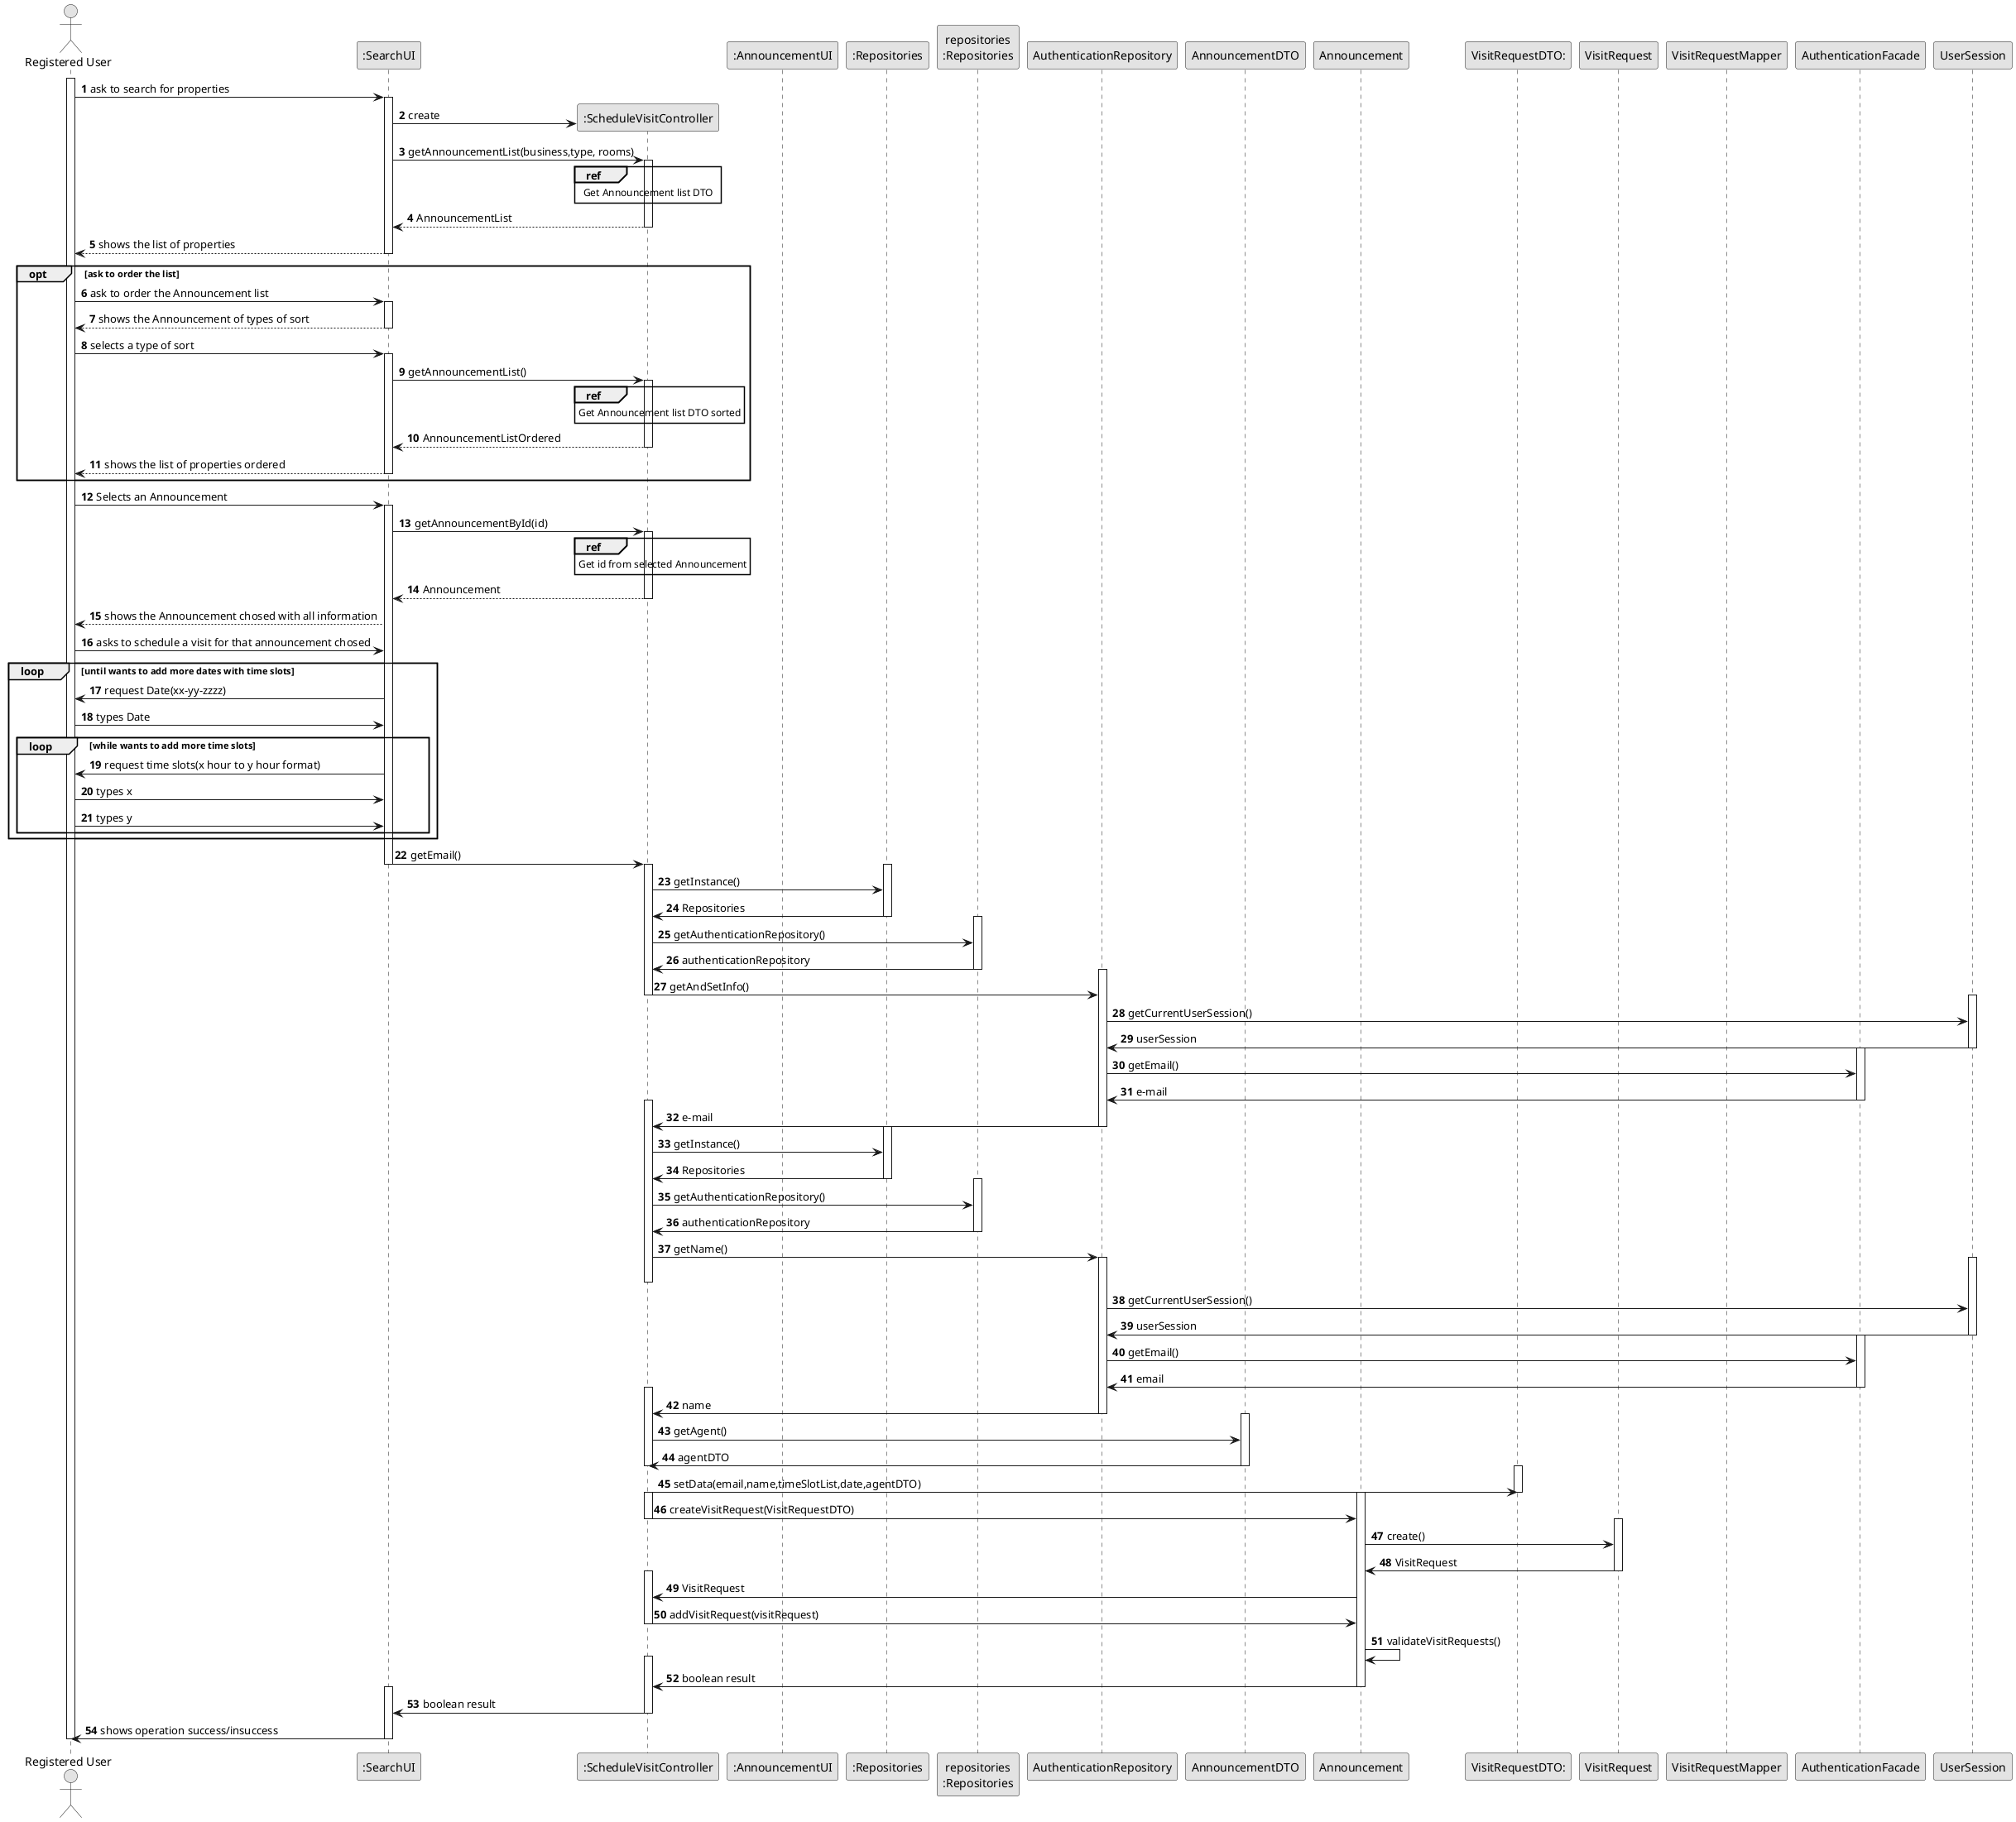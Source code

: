 @startuml
skinparam monochrome true
skinparam packageStyle rectangle
skinparam shadowing false

autonumber

'hide footbox
actor "Registered User" as user
participant ":SearchUI" as UI
participant ":ScheduleVisitController" as CTRL
participant ":AnnouncementUI"
participant ":Repositories" as RepositorySingleton
participant "repositories\n:Repositories" as PLAT
participant "AuthenticationRepository" as repo1
participant "AnnouncementDTO" as dto2
participant "Announcement" as announcement

participant "VisitRequestDTO:" as dto
participant "VisitRequest" as visitRequest
/'participant "AgentDTO" as agentDTO
participant "AgentMapper" as agentMapper'/
participant "VisitRequestMapper" as mapper
participant "AuthenticationFacade" as facade
participant "UserSession" as userS


activate user
        user -> UI : ask to search for properties
            activate UI


                UI -> CTRL**:create

                    UI -> CTRL : getAnnouncementList(business,type, rooms)
                    activate CTRL
                        ref over CTRL
                            Get Announcement list DTO
                        end



                    CTRL --> UI : AnnouncementList
                    deactivate CTRL

            UI --> user: shows the list of properties
            deactivate UI

            opt ask to order the list
                user -> UI : ask to order the Announcement list
                activate UI

                        UI-->user: shows the Announcement of types of sort
                        deactivate
                        user->UI:selects a type of sort
                        activate UI

                        UI -> CTRL: getAnnouncementList()
                        activate CTRL

                        ref over CTRL
                            Get Announcement list DTO sorted
                        end

                        CTRL-->UI:AnnouncementListOrdered
                        deactivate CTRL

                UI --> user: shows the list of properties ordered
                deactivate UI
            end

            user -> UI : Selects an Announcement
            activate UI


                UI-> CTRL: getAnnouncementById(id)
                    activate CTRL

                        ref over CTRL
                            Get id from selected Announcement
                        end

                CTRL--> UI :Announcement
               deactivate
            UI --> user: shows the Announcement chosed with all information


            user -> UI : asks to schedule a visit for that announcement chosed
            loop until wants to add more dates with time slots
            UI -> user : request Date(xx-yy-zzzz)
            user-> UI : types Date
            loop while wants to add more time slots
                UI-> user : request time slots(x hour to y hour format)
                user -> UI : types x
                user -> UI : types y
                end
            end
            activate CTRL
                UI->CTRL : getEmail()
        deactivate UI
activate CTRL
                activate RepositorySingleton
                CTRL -> RepositorySingleton : getInstance()

                RepositorySingleton -> CTRL : Repositories
                deactivate RepositorySingleton
                activate PLAT
                CTRL -> PLAT : getAuthenticationRepository()
                PLAT -> CTRL : authenticationRepository
                deactivate PLAT
                activate repo1

                CTRL -> repo1 : getAndSetInfo()
            deactivate CTRL
            activate userS

               repo1 -> userS : getCurrentUserSession()
                userS -> repo1 : userSession
                deactivate userS
                activate facade
                repo1 -> facade : getEmail()
                facade -> repo1 : e-mail
                deactivate facade
                activate CTRL
                    repo1 -> CTRL : e-mail
                    deactivate repo1

                   activate RepositorySingleton
                   CTRL -> RepositorySingleton : getInstance()
                    RepositorySingleton -> CTRL : Repositories
                     deactivate RepositorySingleton
                     activate PLAT
                      CTRL -> PLAT : getAuthenticationRepository()
                                   PLAT -> CTRL : authenticationRepository
                   deactivate PLAT

                   CTRL -> repo1 : getName()
                activate repo1
                deactivate CTRL
                    activate userS
                    repo1 -> userS : getCurrentUserSession()
                    userS -> repo1 : userSession
                    deactivate userS
                    activate facade
                    repo1 -> facade : getEmail()
                    facade -> repo1 : email
                    deactivate facade
                    activate CTRL
                        repo1 -> CTRL : name
                    deactivate repo1

                        activate dto2
                        CTRL -> dto2 : getAgent()
                        dto2 -> CTRL : agentDTO
                        deactivate dto2

                        activate dto
                         deactivate CTRL
                            CTRL -> dto : setData(email,name,timeSlotList,date,agentDTO)
                        deactivate dto
                    activate CTRL

                deactivate UI
                activate announcement
                    CTRL -> announcement : createVisitRequest(VisitRequestDTO)
                    deactivate CTRL
                       activate visitRequest
                        announcement -> visitRequest : create()
                        visitRequest -> announcement : VisitRequest
                        deactivate visitRequest
                        activate CTRL
                            announcement -> CTRL : VisitRequest
                            CTRL -> announcement : addVisitRequest(visitRequest)
                    deactivate CTRL
                    announcement-> announcement : validateVisitRequests()
                    activate CTRL
                        announcement -> CTRL : boolean result
                deactivate announcement
                activate UI
                    CTRL -> UI : boolean result
                    deactivate CTRL
                        UI -> user : shows operation success/insuccess
                deactivate UI
deactivate user

@enduml